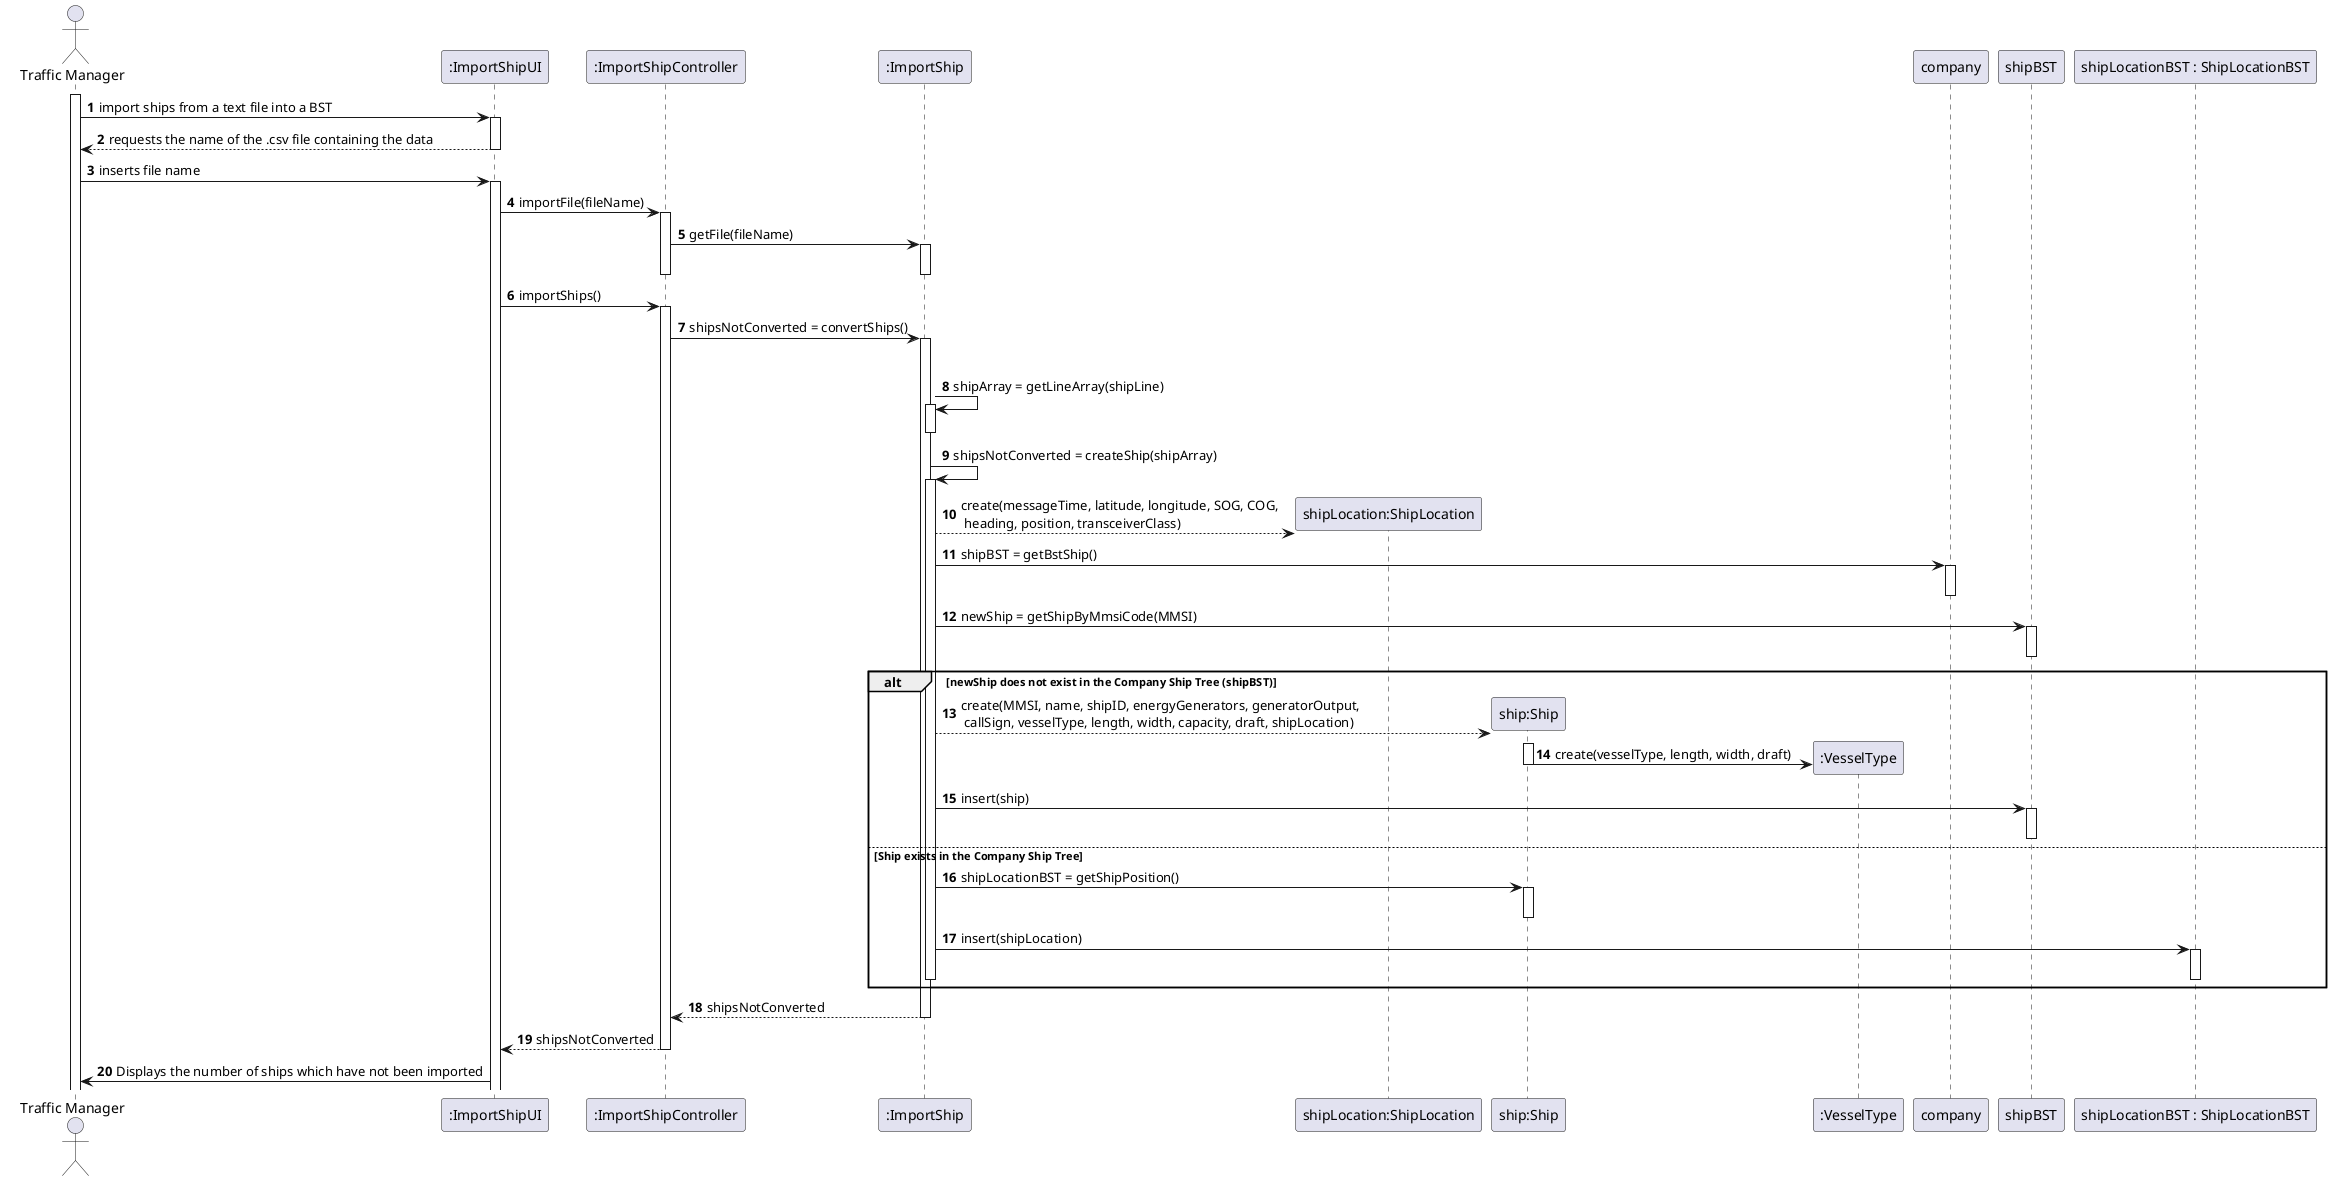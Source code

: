 @startuml

autonumber
actor "Traffic Manager" as manager

participant ":ImportShipUI" as ui
participant ":ImportShipController" as controller
participant ":ImportShip" as importShip
participant "shipLocation:ShipLocation" as shipLocation
participant "ship:Ship" as ship


activate manager
manager -> ui : import ships from a text file into a BST


activate ui
ui --> manager : requests the name of the .csv file containing the data


deactivate ui


manager -> ui : inserts file name


activate ui


ui -> controller : importFile(fileName)
activate controller


controller -> importShip : getFile(fileName)
activate importShip


deactivate importShip
deactivate controller


ui -> controller : importShips()
activate controller


controller -> importShip : shipsNotConverted = convertShips()
activate importShip


loop for each line on the file


importShip -> importShip ++: shipArray = getLineArray(shipLine)
deactivate importShip


importShip -> importShip ++: shipsNotConverted = createShip(shipArray)


create shipLocation
importShip --> shipLocation: create(messageTime, latitude, longitude, SOG, COG,\n heading, position, transceiverClass)

importShip -> company : shipBST = getBstShip()
activate company
deactivate company

importShip -> shipBST : newShip = getShipByMmsiCode(MMSI)
activate shipBST
deactivate shipBST

alt newShip does not exist in the Company Ship Tree (shipBST)

create ship
importShip --> ship: create(MMSI, name, shipID, energyGenerators, generatorOutput,\n callSign, vesselType, length, width, capacity, draft, shipLocation)

participant ":VesselType" as vesselType

create vesselType

activate ship
ship -> vesselType : create(vesselType, length, width, draft)
deactivate ship



participant ":Company" as company
participant "shipBST:ShipBST" as shipBST


importShip -> shipBST : insert(ship)
activate shipBST
deactivate shipBST

else Ship exists in the Company Ship Tree

participant "shipLocationBST : ShipLocationBST" as shipLocationBST

importShip -> ship : shipLocationBST = getShipPosition()
activate ship
deactivate ship

importShip -> shipLocationBST : insert(shipLocation)
activate shipLocationBST
deactivate shipLocationBST

deactivate importShip
end


importShip --> controller : shipsNotConverted
deactivate importShip

controller --> ui : shipsNotConverted
deactivate controller

ui -> manager : Displays the number of ships which have not been imported


@enduml

